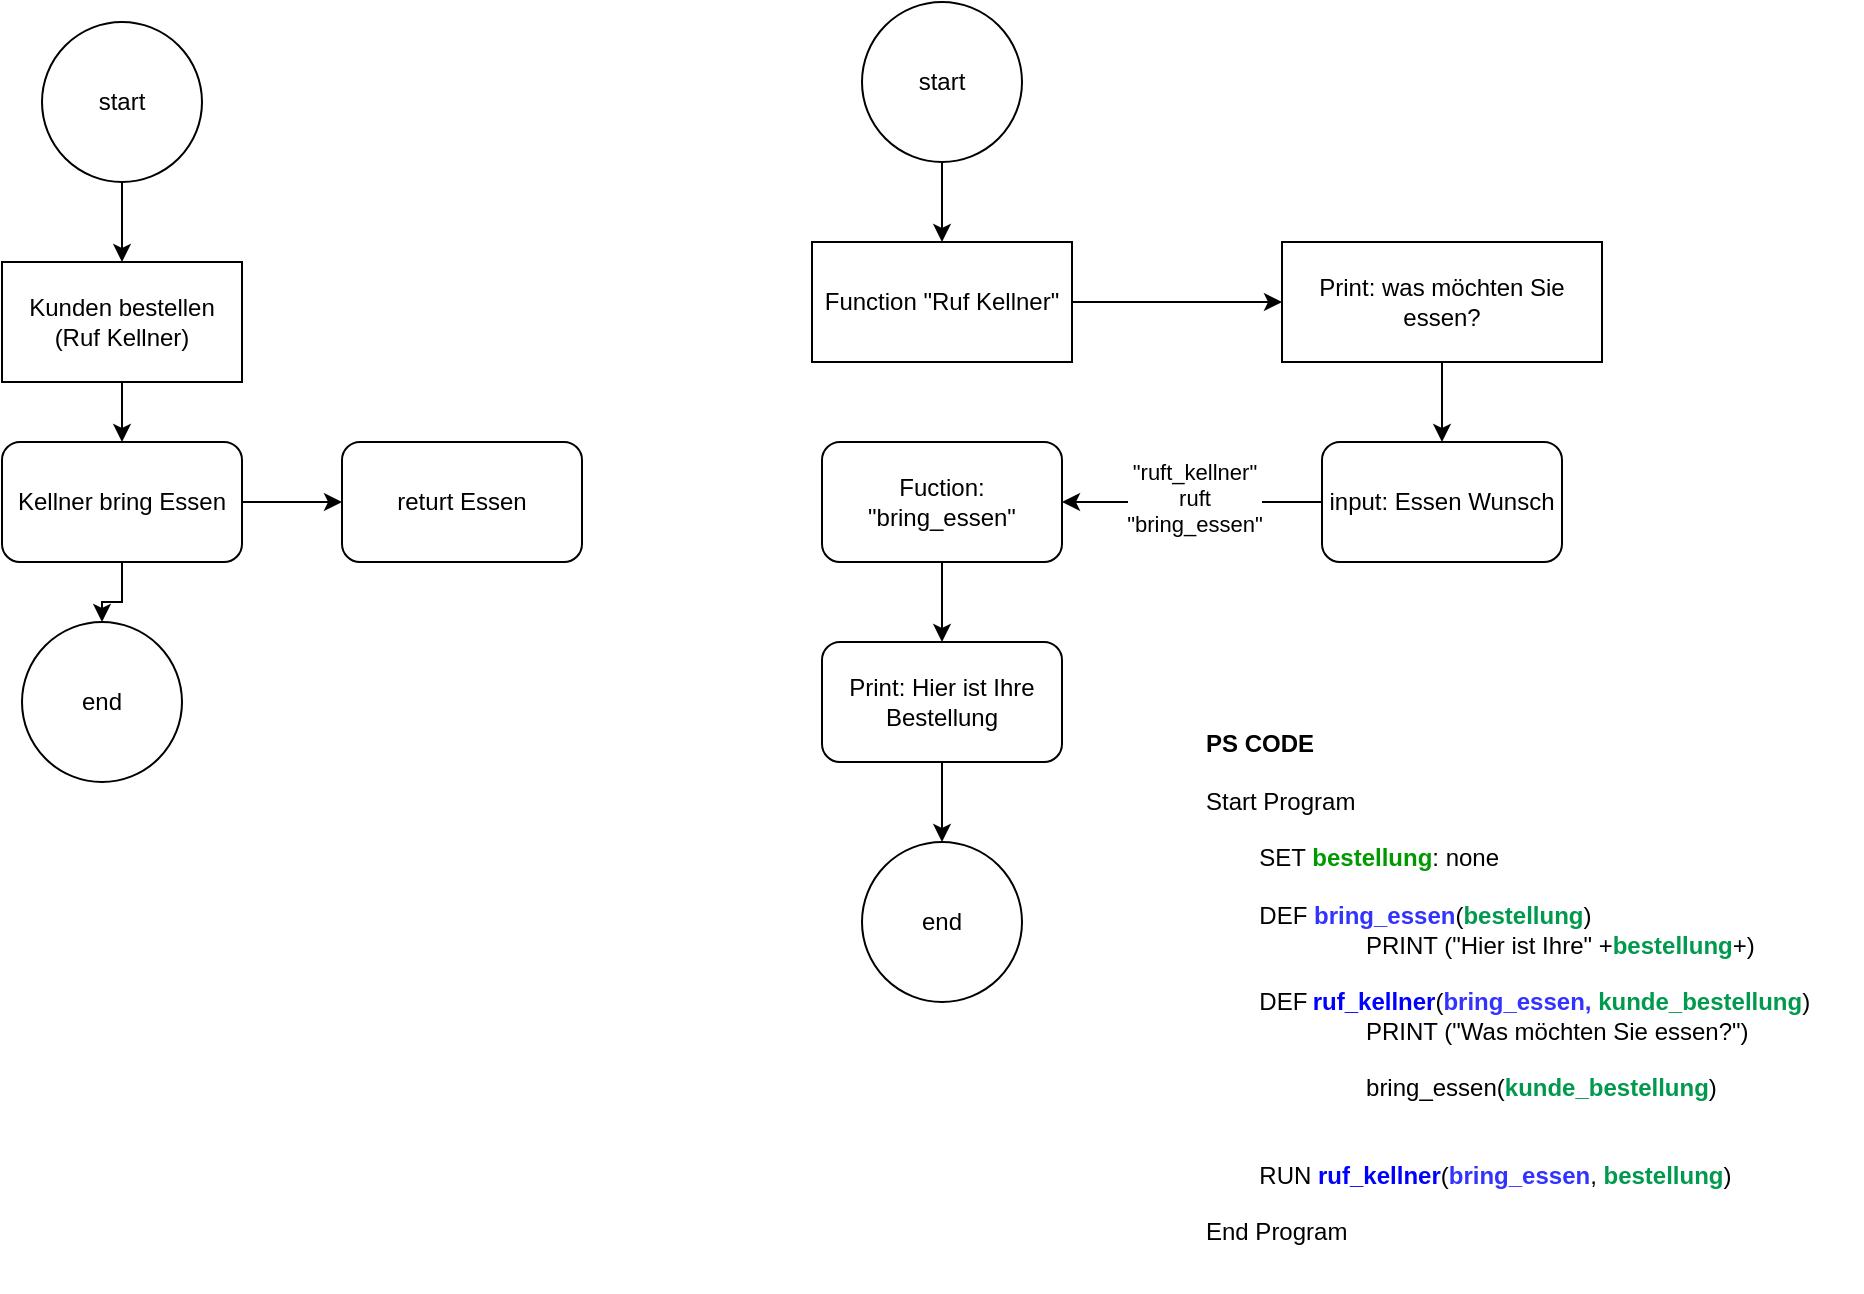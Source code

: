 <mxfile version="28.1.2">
  <diagram name="Seite-1" id="9Dbbxya0M-MnKCTiXEJX">
    <mxGraphModel dx="899" dy="481" grid="1" gridSize="10" guides="1" tooltips="1" connect="1" arrows="1" fold="1" page="1" pageScale="1" pageWidth="827" pageHeight="1169" math="0" shadow="0">
      <root>
        <mxCell id="0" />
        <mxCell id="1" parent="0" />
        <mxCell id="TMmcUZ6crmV5W1IK5FNA-3" value="" style="edgeStyle=orthogonalEdgeStyle;rounded=0;orthogonalLoop=1;jettySize=auto;html=1;" edge="1" parent="1" source="TMmcUZ6crmV5W1IK5FNA-1" target="TMmcUZ6crmV5W1IK5FNA-2">
          <mxGeometry relative="1" as="geometry" />
        </mxCell>
        <mxCell id="TMmcUZ6crmV5W1IK5FNA-1" value="start" style="ellipse;whiteSpace=wrap;html=1;aspect=fixed;" vertex="1" parent="1">
          <mxGeometry x="80" y="40" width="80" height="80" as="geometry" />
        </mxCell>
        <mxCell id="TMmcUZ6crmV5W1IK5FNA-5" value="" style="edgeStyle=orthogonalEdgeStyle;rounded=0;orthogonalLoop=1;jettySize=auto;html=1;" edge="1" parent="1" source="TMmcUZ6crmV5W1IK5FNA-2" target="TMmcUZ6crmV5W1IK5FNA-4">
          <mxGeometry relative="1" as="geometry" />
        </mxCell>
        <mxCell id="TMmcUZ6crmV5W1IK5FNA-2" value="Kunden bestellen&lt;div&gt;(Ruf Kellner)&lt;/div&gt;" style="whiteSpace=wrap;html=1;" vertex="1" parent="1">
          <mxGeometry x="60" y="160" width="120" height="60" as="geometry" />
        </mxCell>
        <mxCell id="TMmcUZ6crmV5W1IK5FNA-7" value="" style="edgeStyle=orthogonalEdgeStyle;rounded=0;orthogonalLoop=1;jettySize=auto;html=1;" edge="1" parent="1" source="TMmcUZ6crmV5W1IK5FNA-4" target="TMmcUZ6crmV5W1IK5FNA-6">
          <mxGeometry relative="1" as="geometry" />
        </mxCell>
        <mxCell id="TMmcUZ6crmV5W1IK5FNA-9" value="" style="edgeStyle=orthogonalEdgeStyle;rounded=0;orthogonalLoop=1;jettySize=auto;html=1;" edge="1" parent="1" source="TMmcUZ6crmV5W1IK5FNA-4" target="TMmcUZ6crmV5W1IK5FNA-8">
          <mxGeometry relative="1" as="geometry" />
        </mxCell>
        <mxCell id="TMmcUZ6crmV5W1IK5FNA-4" value="Kellner bring Essen" style="rounded=1;whiteSpace=wrap;html=1;" vertex="1" parent="1">
          <mxGeometry x="60" y="250" width="120" height="60" as="geometry" />
        </mxCell>
        <mxCell id="TMmcUZ6crmV5W1IK5FNA-6" value="returt Essen" style="rounded=1;whiteSpace=wrap;html=1;" vertex="1" parent="1">
          <mxGeometry x="230" y="250" width="120" height="60" as="geometry" />
        </mxCell>
        <mxCell id="TMmcUZ6crmV5W1IK5FNA-8" value="end" style="ellipse;whiteSpace=wrap;html=1;rounded=1;" vertex="1" parent="1">
          <mxGeometry x="70" y="340" width="80" height="80" as="geometry" />
        </mxCell>
        <mxCell id="TMmcUZ6crmV5W1IK5FNA-12" value="" style="edgeStyle=orthogonalEdgeStyle;rounded=0;orthogonalLoop=1;jettySize=auto;html=1;" edge="1" parent="1" source="TMmcUZ6crmV5W1IK5FNA-10" target="TMmcUZ6crmV5W1IK5FNA-11">
          <mxGeometry relative="1" as="geometry" />
        </mxCell>
        <mxCell id="TMmcUZ6crmV5W1IK5FNA-10" value="start" style="ellipse;whiteSpace=wrap;html=1;aspect=fixed;" vertex="1" parent="1">
          <mxGeometry x="490" y="30" width="80" height="80" as="geometry" />
        </mxCell>
        <mxCell id="TMmcUZ6crmV5W1IK5FNA-32" value="" style="edgeStyle=orthogonalEdgeStyle;rounded=0;orthogonalLoop=1;jettySize=auto;html=1;" edge="1" parent="1" source="TMmcUZ6crmV5W1IK5FNA-11" target="TMmcUZ6crmV5W1IK5FNA-13">
          <mxGeometry relative="1" as="geometry" />
        </mxCell>
        <mxCell id="TMmcUZ6crmV5W1IK5FNA-11" value="Function &quot;Ruf Kellner&quot;" style="whiteSpace=wrap;html=1;" vertex="1" parent="1">
          <mxGeometry x="465" y="150" width="130" height="60" as="geometry" />
        </mxCell>
        <mxCell id="TMmcUZ6crmV5W1IK5FNA-16" value="" style="edgeStyle=orthogonalEdgeStyle;rounded=0;orthogonalLoop=1;jettySize=auto;html=1;" edge="1" parent="1" source="TMmcUZ6crmV5W1IK5FNA-13" target="TMmcUZ6crmV5W1IK5FNA-15">
          <mxGeometry relative="1" as="geometry" />
        </mxCell>
        <mxCell id="TMmcUZ6crmV5W1IK5FNA-13" value="Print: was möchten Sie essen?" style="whiteSpace=wrap;html=1;" vertex="1" parent="1">
          <mxGeometry x="700" y="150" width="160" height="60" as="geometry" />
        </mxCell>
        <mxCell id="TMmcUZ6crmV5W1IK5FNA-33" value="" style="edgeStyle=orthogonalEdgeStyle;rounded=0;orthogonalLoop=1;jettySize=auto;html=1;" edge="1" parent="1" source="TMmcUZ6crmV5W1IK5FNA-15" target="TMmcUZ6crmV5W1IK5FNA-27">
          <mxGeometry relative="1" as="geometry" />
        </mxCell>
        <mxCell id="TMmcUZ6crmV5W1IK5FNA-34" value="&quot;ruft_kellner&quot;&lt;div&gt;ruft&lt;/div&gt;&lt;div&gt;&quot;bring_essen&quot;&lt;/div&gt;" style="edgeLabel;html=1;align=center;verticalAlign=middle;resizable=0;points=[];" vertex="1" connectable="0" parent="TMmcUZ6crmV5W1IK5FNA-33">
          <mxGeometry x="-0.016" y="-2" relative="1" as="geometry">
            <mxPoint as="offset" />
          </mxGeometry>
        </mxCell>
        <mxCell id="TMmcUZ6crmV5W1IK5FNA-15" value="input: Essen Wunsch" style="rounded=1;whiteSpace=wrap;html=1;" vertex="1" parent="1">
          <mxGeometry x="720" y="250" width="120" height="60" as="geometry" />
        </mxCell>
        <mxCell id="TMmcUZ6crmV5W1IK5FNA-20" value="" style="edgeStyle=orthogonalEdgeStyle;rounded=0;orthogonalLoop=1;jettySize=auto;html=1;" edge="1" parent="1" source="TMmcUZ6crmV5W1IK5FNA-17" target="TMmcUZ6crmV5W1IK5FNA-19">
          <mxGeometry relative="1" as="geometry" />
        </mxCell>
        <mxCell id="TMmcUZ6crmV5W1IK5FNA-17" value="Print: Hier ist Ihre Bestellung" style="whiteSpace=wrap;html=1;rounded=1;" vertex="1" parent="1">
          <mxGeometry x="470" y="350" width="120" height="60" as="geometry" />
        </mxCell>
        <mxCell id="TMmcUZ6crmV5W1IK5FNA-19" value="end" style="ellipse;whiteSpace=wrap;html=1;rounded=1;" vertex="1" parent="1">
          <mxGeometry x="490" y="450" width="80" height="80" as="geometry" />
        </mxCell>
        <mxCell id="TMmcUZ6crmV5W1IK5FNA-21" value="&lt;b&gt;PS CODE&lt;/b&gt;&lt;div&gt;&lt;br&gt;&lt;/div&gt;&lt;div&gt;Start Program&lt;/div&gt;&lt;div&gt;&lt;br&gt;&lt;/div&gt;&lt;div&gt;&lt;span style=&quot;white-space: pre;&quot;&gt;&#x9;&lt;/span&gt;SET &lt;font style=&quot;color: rgb(0, 153, 0);&quot;&gt;&lt;b style=&quot;&quot;&gt;bestellung&lt;/b&gt;&lt;/font&gt;: none&lt;br&gt;&lt;/div&gt;&lt;div&gt;&lt;br&gt;&lt;/div&gt;&lt;div&gt;&lt;span style=&quot;white-space: pre;&quot;&gt;&#x9;&lt;/span&gt;DEF&amp;nbsp;&lt;font style=&quot;background-color: transparent; color: rgb(51, 51, 255);&quot;&gt;&lt;b&gt;bring_essen&lt;/b&gt;&lt;/font&gt;&lt;span style=&quot;background-color: transparent; color: light-dark(rgb(0, 0, 0), rgb(255, 255, 255));&quot;&gt;(&lt;/span&gt;&lt;span style=&quot;background-color: transparent;&quot;&gt;&lt;font style=&quot;color: light-dark(rgb(0, 153, 77), rgb(255, 255, 255));&quot;&gt;&lt;b&gt;bestellung&lt;/b&gt;&lt;/font&gt;&lt;/span&gt;&lt;span style=&quot;background-color: transparent; color: light-dark(rgb(0, 0, 0), rgb(255, 255, 255));&quot;&gt;)&lt;/span&gt;&lt;br&gt;&lt;/div&gt;&lt;div&gt;&lt;span style=&quot;white-space-collapse: preserve;&quot;&gt;&#x9;&lt;/span&gt;&lt;span style=&quot;white-space-collapse: preserve;&quot;&gt;&#x9;&lt;/span&gt;&lt;span style=&quot;white-space-collapse: preserve;&quot;&gt;&#x9;&lt;/span&gt;PRINT (&quot;Hier ist Ihre&quot; +&lt;b&gt;&lt;font style=&quot;color: rgb(0, 153, 77);&quot;&gt;bestellung&lt;/font&gt;&lt;/b&gt;+)&lt;/div&gt;&lt;div&gt;&lt;span style=&quot;white-space: pre;&quot;&gt;&#x9;&lt;/span&gt;&lt;/div&gt;&lt;div&gt;&lt;span style=&quot;white-space: pre;&quot;&gt;&#x9;&lt;/span&gt;DEF&lt;span style=&quot;background-color: transparent; color: light-dark(rgb(0, 0, 0), rgb(255, 255, 255)); white-space-collapse: preserve;&quot;&gt;&#x9;&lt;/span&gt;&lt;font style=&quot;background-color: transparent; color: rgb(0, 0, 255);&quot;&gt;&lt;b&gt;ruf_kellner&lt;/b&gt;&lt;/font&gt;&lt;span style=&quot;background-color: transparent; color: light-dark(rgb(0, 0, 0), rgb(255, 255, 255));&quot;&gt;(&lt;/span&gt;&lt;span style=&quot;background-color: transparent;&quot;&gt;&lt;font style=&quot;color: light-dark(rgb(51, 51, 255), rgb(255, 255, 255));&quot;&gt;&lt;b&gt;bring_essen,&amp;nbsp;&lt;/b&gt;&lt;/font&gt;&lt;/span&gt;&lt;span style=&quot;background-color: transparent;&quot;&gt;&lt;b style=&quot;&quot;&gt;&lt;font style=&quot;color: light-dark(rgb(0, 153, 77), rgb(255, 255, 255));&quot;&gt;kunde_bestellung&lt;/font&gt;&lt;/b&gt;&lt;/span&gt;&lt;span style=&quot;background-color: transparent; color: light-dark(rgb(0, 0, 0), rgb(255, 255, 255));&quot;&gt;)&lt;/span&gt;&lt;/div&gt;&lt;div&gt;&lt;span style=&quot;white-space: pre;&quot;&gt;&#x9;&lt;/span&gt;&lt;span style=&quot;white-space: pre;&quot;&gt;&#x9;&lt;/span&gt;&lt;span style=&quot;white-space: pre;&quot;&gt;&#x9;&lt;/span&gt;PRINT (&quot;Was möchten Sie essen?&quot;)&lt;br&gt;&lt;/div&gt;&lt;div&gt;&lt;span style=&quot;white-space: pre;&quot;&gt;&#x9;&lt;/span&gt;&lt;span style=&quot;white-space: pre;&quot;&gt;&#x9;&lt;/span&gt;&lt;span style=&quot;white-space: pre;&quot;&gt;&#x9;&lt;/span&gt;&lt;/div&gt;&lt;div&gt;&lt;span style=&quot;white-space: pre;&quot;&gt;&#x9;&lt;/span&gt;&lt;span style=&quot;white-space: pre;&quot;&gt;&#x9;&lt;/span&gt;&lt;span style=&quot;white-space: pre;&quot;&gt;&#x9;&lt;/span&gt;&lt;span style=&quot;background-color: transparent; color: light-dark(rgb(0, 0, 0), rgb(255, 255, 255));&quot;&gt;bring_essen(&lt;/span&gt;&lt;span style=&quot;background-color: transparent;&quot;&gt;&lt;b style=&quot;&quot;&gt;&lt;font style=&quot;color: light-dark(rgb(0, 153, 77), rgb(255, 255, 255));&quot;&gt;kunde_bestellung&lt;/font&gt;&lt;/b&gt;&lt;/span&gt;&lt;span style=&quot;background-color: transparent; color: light-dark(rgb(0, 0, 0), rgb(255, 255, 255));&quot;&gt;)&lt;/span&gt;&lt;/div&gt;&lt;div&gt;&lt;span style=&quot;background-color: transparent; color: light-dark(rgb(0, 0, 0), rgb(255, 255, 255));&quot;&gt;&lt;br&gt;&lt;/span&gt;&lt;/div&gt;&lt;div&gt;&lt;span style=&quot;background-color: transparent; color: light-dark(rgb(0, 0, 0), rgb(255, 255, 255));&quot;&gt;&lt;br&gt;&lt;/span&gt;&lt;/div&gt;&lt;div&gt;&lt;span style=&quot;background-color: transparent; color: light-dark(rgb(0, 0, 0), rgb(255, 255, 255));&quot;&gt;&lt;span style=&quot;white-space: pre;&quot;&gt;&#x9;&lt;/span&gt;RUN&amp;nbsp;&lt;/span&gt;&lt;font style=&quot;background-color: transparent; color: rgb(0, 0, 255);&quot;&gt;&lt;b&gt;ruf_kellner&lt;/b&gt;&lt;/font&gt;&lt;span style=&quot;background-color: transparent; color: light-dark(rgb(0, 0, 0), rgb(255, 255, 255));&quot;&gt;(&lt;/span&gt;&lt;span style=&quot;background-color: transparent; color: light-dark(rgb(0, 0, 0), rgb(255, 255, 255));&quot;&gt;&lt;font style=&quot;color: light-dark(rgb(51, 51, 255), rgb(255, 255, 255));&quot;&gt;&lt;b&gt;bring_essen&lt;/b&gt;&lt;/font&gt;&lt;/span&gt;&lt;span style=&quot;background-color: transparent; color: light-dark(rgb(0, 0, 0), rgb(255, 255, 255));&quot;&gt;, &lt;/span&gt;&lt;span style=&quot;background-color: transparent;&quot;&gt;&lt;font style=&quot;color: light-dark(rgb(0, 153, 77), rgb(255, 255, 255));&quot;&gt;&lt;b&gt;bestellung&lt;/b&gt;&lt;/font&gt;&lt;/span&gt;&lt;span style=&quot;background-color: transparent; color: light-dark(rgb(0, 0, 0), rgb(255, 255, 255));&quot;&gt;)&lt;/span&gt;&lt;/div&gt;&lt;div&gt;&lt;span style=&quot;background-color: transparent; color: light-dark(rgb(0, 0, 0), rgb(255, 255, 255));&quot;&gt;&lt;br&gt;&lt;/span&gt;&lt;/div&gt;&lt;div&gt;&lt;span style=&quot;background-color: transparent; color: light-dark(rgb(0, 0, 0), rgb(255, 255, 255));&quot;&gt;End Program&lt;/span&gt;&lt;/div&gt;&lt;div&gt;&lt;span style=&quot;background-color: transparent; color: light-dark(rgb(0, 0, 0), rgb(255, 255, 255));&quot;&gt;&lt;br&gt;&lt;/span&gt;&lt;/div&gt;" style="text;html=1;align=left;verticalAlign=middle;resizable=0;points=[];autosize=1;strokeColor=none;fillColor=none;" vertex="1" parent="1">
          <mxGeometry x="660" y="385" width="330" height="290" as="geometry" />
        </mxCell>
        <mxCell id="TMmcUZ6crmV5W1IK5FNA-29" value="" style="edgeStyle=orthogonalEdgeStyle;rounded=0;orthogonalLoop=1;jettySize=auto;html=1;" edge="1" parent="1" source="TMmcUZ6crmV5W1IK5FNA-27" target="TMmcUZ6crmV5W1IK5FNA-17">
          <mxGeometry relative="1" as="geometry" />
        </mxCell>
        <mxCell id="TMmcUZ6crmV5W1IK5FNA-27" value="Fuction: &quot;bring_essen&quot;" style="rounded=1;whiteSpace=wrap;html=1;" vertex="1" parent="1">
          <mxGeometry x="470" y="250" width="120" height="60" as="geometry" />
        </mxCell>
      </root>
    </mxGraphModel>
  </diagram>
</mxfile>
